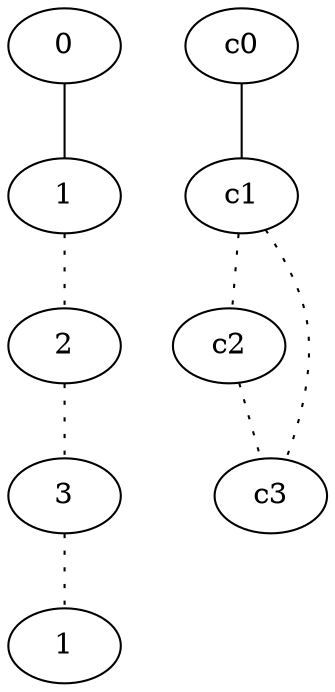 graph {
a0[label=0];
a1[label=1];
a2[label=2];
a3[label=3];
a4[label=1];
a0 -- a1;
a1 -- a2 [style=dotted];
a2 -- a3 [style=dotted];
a3 -- a4 [style=dotted];
c0 -- c1;
c1 -- c2 [style=dotted];
c1 -- c3 [style=dotted];
c2 -- c3 [style=dotted];
}
